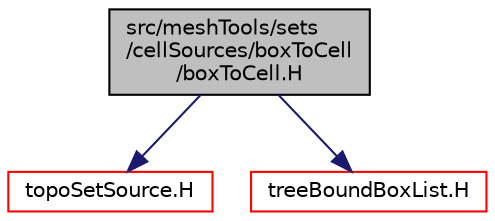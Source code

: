 digraph "src/meshTools/sets/cellSources/boxToCell/boxToCell.H"
{
  bgcolor="transparent";
  edge [fontname="Helvetica",fontsize="10",labelfontname="Helvetica",labelfontsize="10"];
  node [fontname="Helvetica",fontsize="10",shape=record];
  Node0 [label="src/meshTools/sets\l/cellSources/boxToCell\l/boxToCell.H",height=0.2,width=0.4,color="black", fillcolor="grey75", style="filled", fontcolor="black"];
  Node0 -> Node1 [color="midnightblue",fontsize="10",style="solid",fontname="Helvetica"];
  Node1 [label="topoSetSource.H",height=0.2,width=0.4,color="red",URL="$a08852.html"];
  Node0 -> Node160 [color="midnightblue",fontsize="10",style="solid",fontname="Helvetica"];
  Node160 [label="treeBoundBoxList.H",height=0.2,width=0.4,color="red",URL="$a12902.html"];
}
